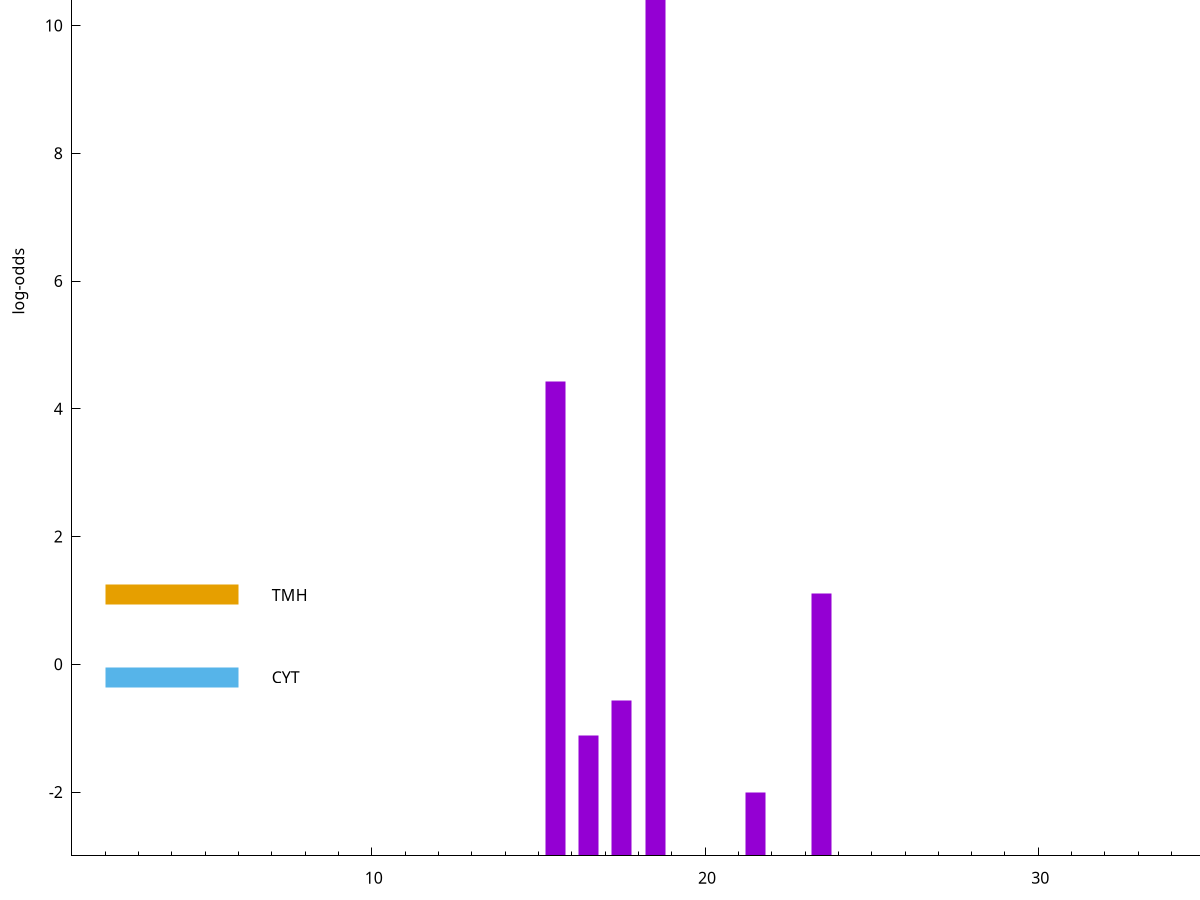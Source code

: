 set title "LipoP predictions for SRR4017929.gff"
set size 2., 1.4
set xrange [1:70] 
set mxtics 10
set yrange [-3:15]
set y2range [0:18]
set ylabel "log-odds"
set term postscript eps color solid "Helvetica" 30
set output "SRR4017929.gff45.eps"
set arrow from 2,11.1957 to 6,11.1957 nohead lt 1 lw 20
set label "SpI" at 7,11.1957
set arrow from 2,1.08686 to 6,1.08686 nohead lt 4 lw 20
set label "TMH" at 7,1.08686
set arrow from 2,-0.200913 to 6,-0.200913 nohead lt 3 lw 20
set label "CYT" at 7,-0.200913
set arrow from 2,11.1957 to 6,11.1957 nohead lt 1 lw 20
set label "SpI" at 7,11.1957
# NOTE: The scores below are the log-odds scores with the threshold
# NOTE: subtracted (a hack to make gnuplot make the histogram all
# NOTE: look nice).
plot "-" axes x1y2 title "" with impulses lt 1 lw 20
18.500000 14.180100
15.500000 7.421440
23.500000 4.102380
17.500000 2.439975
16.500000 1.886090
21.500000 0.996440
e
exit

